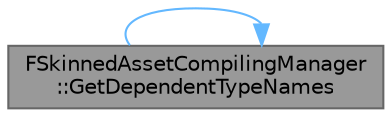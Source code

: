 digraph "FSkinnedAssetCompilingManager::GetDependentTypeNames"
{
 // INTERACTIVE_SVG=YES
 // LATEX_PDF_SIZE
  bgcolor="transparent";
  edge [fontname=Helvetica,fontsize=10,labelfontname=Helvetica,labelfontsize=10];
  node [fontname=Helvetica,fontsize=10,shape=box,height=0.2,width=0.4];
  rankdir="RL";
  Node1 [id="Node000001",label="FSkinnedAssetCompilingManager\l::GetDependentTypeNames",height=0.2,width=0.4,color="gray40", fillcolor="grey60", style="filled", fontcolor="black",tooltip="Return other asset types that should preferably be handled before this one."];
  Node1 -> Node1 [id="edge1_Node000001_Node000001",dir="back",color="steelblue1",style="solid",tooltip=" "];
}
